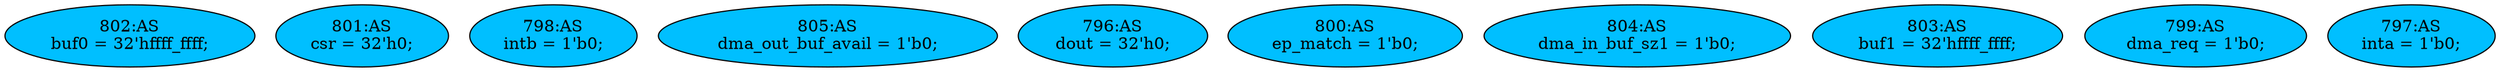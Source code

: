 strict digraph "compose( ,  )" {
	node [label="\N"];
	"802:AS"	 [ast="<pyverilog.vparser.ast.Assign object at 0x7f0a17d90c50>",
		def_var="['buf0']",
		fillcolor=deepskyblue,
		label="802:AS
buf0 = 32'hffff_ffff;",
		statements="[]",
		style=filled,
		typ=Assign,
		use_var="[]"];
	"801:AS"	 [ast="<pyverilog.vparser.ast.Assign object at 0x7f0a17d90ad0>",
		def_var="['csr']",
		fillcolor=deepskyblue,
		label="801:AS
csr = 32'h0;",
		statements="[]",
		style=filled,
		typ=Assign,
		use_var="[]"];
	"798:AS"	 [ast="<pyverilog.vparser.ast.Assign object at 0x7f0a17d90710>",
		def_var="['intb']",
		fillcolor=deepskyblue,
		label="798:AS
intb = 1'b0;",
		statements="[]",
		style=filled,
		typ=Assign,
		use_var="[]"];
	"805:AS"	 [ast="<pyverilog.vparser.ast.Assign object at 0x7f0a17dc4110>",
		def_var="['dma_out_buf_avail']",
		fillcolor=deepskyblue,
		label="805:AS
dma_out_buf_avail = 1'b0;",
		statements="[]",
		style=filled,
		typ=Assign,
		use_var="[]"];
	"796:AS"	 [ast="<pyverilog.vparser.ast.Assign object at 0x7f0a17d90490>",
		def_var="['dout']",
		fillcolor=deepskyblue,
		label="796:AS
dout = 32'h0;",
		statements="[]",
		style=filled,
		typ=Assign,
		use_var="[]"];
	"800:AS"	 [ast="<pyverilog.vparser.ast.Assign object at 0x7f0a17d90990>",
		def_var="['ep_match']",
		fillcolor=deepskyblue,
		label="800:AS
ep_match = 1'b0;",
		statements="[]",
		style=filled,
		typ=Assign,
		use_var="[]"];
	"804:AS"	 [ast="<pyverilog.vparser.ast.Assign object at 0x7f0a17d90f50>",
		def_var="['dma_in_buf_sz1']",
		fillcolor=deepskyblue,
		label="804:AS
dma_in_buf_sz1 = 1'b0;",
		statements="[]",
		style=filled,
		typ=Assign,
		use_var="[]"];
	"803:AS"	 [ast="<pyverilog.vparser.ast.Assign object at 0x7f0a17d90dd0>",
		def_var="['buf1']",
		fillcolor=deepskyblue,
		label="803:AS
buf1 = 32'hffff_ffff;",
		statements="[]",
		style=filled,
		typ=Assign,
		use_var="[]"];
	"799:AS"	 [ast="<pyverilog.vparser.ast.Assign object at 0x7f0a17d90850>",
		def_var="['dma_req']",
		fillcolor=deepskyblue,
		label="799:AS
dma_req = 1'b0;",
		statements="[]",
		style=filled,
		typ=Assign,
		use_var="[]"];
	"797:AS"	 [ast="<pyverilog.vparser.ast.Assign object at 0x7f0a17d905d0>",
		def_var="['inta']",
		fillcolor=deepskyblue,
		label="797:AS
inta = 1'b0;",
		statements="[]",
		style=filled,
		typ=Assign,
		use_var="[]"];
}
